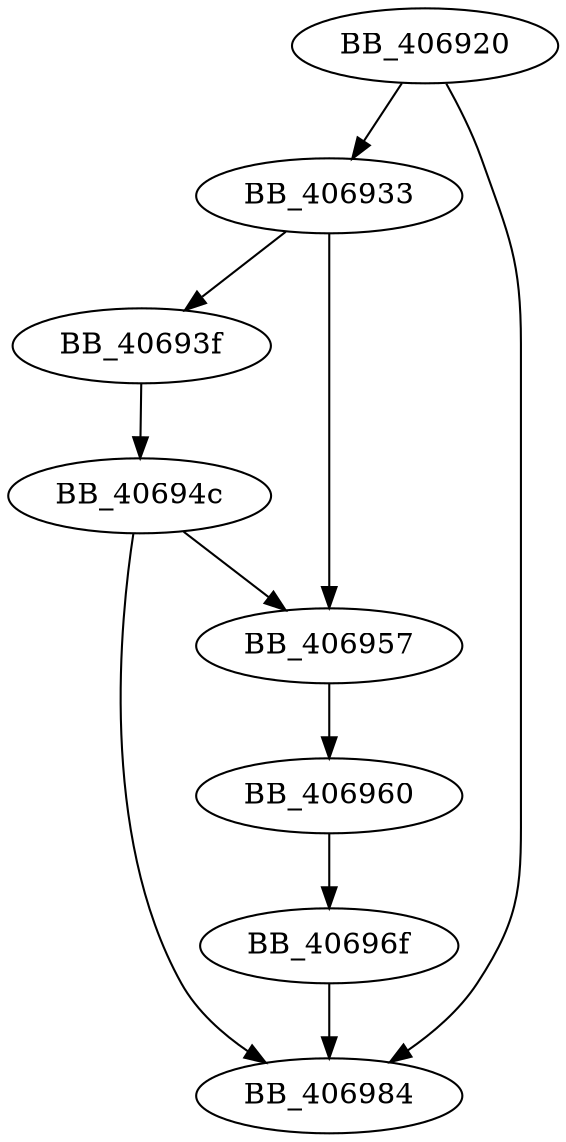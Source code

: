 DiGraph sub_406920{
BB_406920->BB_406933
BB_406920->BB_406984
BB_406933->BB_40693f
BB_406933->BB_406957
BB_40693f->BB_40694c
BB_40694c->BB_406957
BB_40694c->BB_406984
BB_406957->BB_406960
BB_406960->BB_40696f
BB_40696f->BB_406984
}
